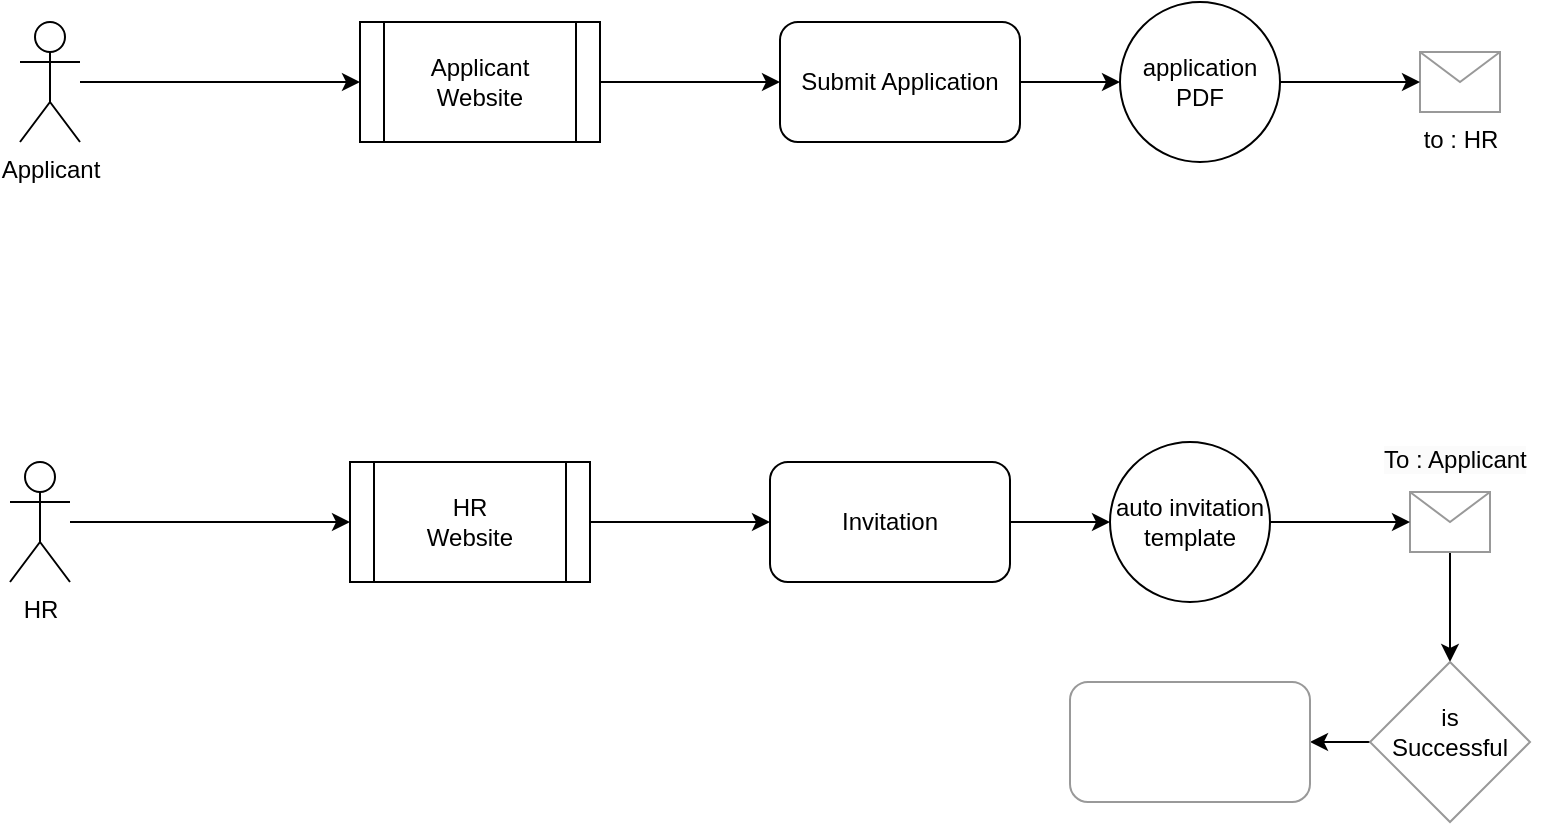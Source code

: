 <mxfile version="23.0.2" type="github">
  <diagram name="Page-1" id="7jnju3X13NSetyP83VK7">
    <mxGraphModel dx="1560" dy="790" grid="1" gridSize="10" guides="1" tooltips="1" connect="1" arrows="1" fold="1" page="1" pageScale="1" pageWidth="850" pageHeight="1100" math="0" shadow="0">
      <root>
        <mxCell id="0" />
        <mxCell id="1" parent="0" />
        <mxCell id="PZjx9glAYog10NwFBfw6-6" style="edgeStyle=orthogonalEdgeStyle;rounded=0;orthogonalLoop=1;jettySize=auto;html=1;entryX=0;entryY=0.5;entryDx=0;entryDy=0;" edge="1" parent="1" source="PZjx9glAYog10NwFBfw6-1" target="PZjx9glAYog10NwFBfw6-2">
          <mxGeometry relative="1" as="geometry" />
        </mxCell>
        <mxCell id="PZjx9glAYog10NwFBfw6-1" value="Applicant&lt;br&gt;Website" style="shape=process;whiteSpace=wrap;html=1;backgroundOutline=1;" vertex="1" parent="1">
          <mxGeometry x="230" y="60" width="120" height="60" as="geometry" />
        </mxCell>
        <mxCell id="PZjx9glAYog10NwFBfw6-11" value="" style="edgeStyle=orthogonalEdgeStyle;rounded=0;orthogonalLoop=1;jettySize=auto;html=1;" edge="1" parent="1" source="PZjx9glAYog10NwFBfw6-2" target="PZjx9glAYog10NwFBfw6-10">
          <mxGeometry relative="1" as="geometry" />
        </mxCell>
        <mxCell id="PZjx9glAYog10NwFBfw6-2" value="Submit Application" style="rounded=1;whiteSpace=wrap;html=1;" vertex="1" parent="1">
          <mxGeometry x="440" y="60" width="120" height="60" as="geometry" />
        </mxCell>
        <mxCell id="PZjx9glAYog10NwFBfw6-4" style="edgeStyle=orthogonalEdgeStyle;rounded=0;orthogonalLoop=1;jettySize=auto;html=1;entryX=0;entryY=0.5;entryDx=0;entryDy=0;" edge="1" parent="1" source="PZjx9glAYog10NwFBfw6-3" target="PZjx9glAYog10NwFBfw6-1">
          <mxGeometry relative="1" as="geometry" />
        </mxCell>
        <mxCell id="PZjx9glAYog10NwFBfw6-3" value="Applicant" style="shape=umlActor;verticalLabelPosition=bottom;verticalAlign=top;html=1;outlineConnect=0;" vertex="1" parent="1">
          <mxGeometry x="60" y="60" width="30" height="60" as="geometry" />
        </mxCell>
        <mxCell id="PZjx9glAYog10NwFBfw6-7" value="to : HR" style="verticalLabelPosition=bottom;shadow=0;dashed=0;align=center;html=1;verticalAlign=top;strokeWidth=1;shape=mxgraph.mockup.misc.mail2;strokeColor=#999999;" vertex="1" parent="1">
          <mxGeometry x="760" y="75" width="40" height="30" as="geometry" />
        </mxCell>
        <mxCell id="PZjx9glAYog10NwFBfw6-12" value="" style="edgeStyle=orthogonalEdgeStyle;rounded=0;orthogonalLoop=1;jettySize=auto;html=1;" edge="1" parent="1" source="PZjx9glAYog10NwFBfw6-10" target="PZjx9glAYog10NwFBfw6-7">
          <mxGeometry relative="1" as="geometry" />
        </mxCell>
        <mxCell id="PZjx9glAYog10NwFBfw6-10" value="application PDF" style="ellipse;whiteSpace=wrap;html=1;aspect=fixed;" vertex="1" parent="1">
          <mxGeometry x="610" y="50" width="80" height="80" as="geometry" />
        </mxCell>
        <mxCell id="PZjx9glAYog10NwFBfw6-13" style="edgeStyle=orthogonalEdgeStyle;rounded=0;orthogonalLoop=1;jettySize=auto;html=1;entryX=0;entryY=0.5;entryDx=0;entryDy=0;" edge="1" parent="1" source="PZjx9glAYog10NwFBfw6-14" target="PZjx9glAYog10NwFBfw6-16">
          <mxGeometry relative="1" as="geometry" />
        </mxCell>
        <mxCell id="PZjx9glAYog10NwFBfw6-14" value="HR&lt;br&gt;Website" style="shape=process;whiteSpace=wrap;html=1;backgroundOutline=1;" vertex="1" parent="1">
          <mxGeometry x="225" y="280" width="120" height="60" as="geometry" />
        </mxCell>
        <mxCell id="PZjx9glAYog10NwFBfw6-15" value="" style="edgeStyle=orthogonalEdgeStyle;rounded=0;orthogonalLoop=1;jettySize=auto;html=1;" edge="1" parent="1" source="PZjx9glAYog10NwFBfw6-16" target="PZjx9glAYog10NwFBfw6-21">
          <mxGeometry relative="1" as="geometry" />
        </mxCell>
        <mxCell id="PZjx9glAYog10NwFBfw6-16" value="Invitation" style="rounded=1;whiteSpace=wrap;html=1;" vertex="1" parent="1">
          <mxGeometry x="435" y="280" width="120" height="60" as="geometry" />
        </mxCell>
        <mxCell id="PZjx9glAYog10NwFBfw6-17" style="edgeStyle=orthogonalEdgeStyle;rounded=0;orthogonalLoop=1;jettySize=auto;html=1;entryX=0;entryY=0.5;entryDx=0;entryDy=0;" edge="1" parent="1" source="PZjx9glAYog10NwFBfw6-18" target="PZjx9glAYog10NwFBfw6-14">
          <mxGeometry relative="1" as="geometry" />
        </mxCell>
        <mxCell id="PZjx9glAYog10NwFBfw6-18" value="HR" style="shape=umlActor;verticalLabelPosition=bottom;verticalAlign=top;html=1;outlineConnect=0;" vertex="1" parent="1">
          <mxGeometry x="55" y="280" width="30" height="60" as="geometry" />
        </mxCell>
        <mxCell id="PZjx9glAYog10NwFBfw6-23" value="" style="edgeStyle=orthogonalEdgeStyle;rounded=0;orthogonalLoop=1;jettySize=auto;html=1;" edge="1" parent="1" source="PZjx9glAYog10NwFBfw6-19" target="PZjx9glAYog10NwFBfw6-22">
          <mxGeometry relative="1" as="geometry" />
        </mxCell>
        <mxCell id="PZjx9glAYog10NwFBfw6-19" value="" style="verticalLabelPosition=bottom;shadow=0;dashed=0;align=center;html=1;verticalAlign=top;strokeWidth=1;shape=mxgraph.mockup.misc.mail2;strokeColor=#999999;" vertex="1" parent="1">
          <mxGeometry x="755" y="295" width="40" height="30" as="geometry" />
        </mxCell>
        <mxCell id="PZjx9glAYog10NwFBfw6-20" value="" style="edgeStyle=orthogonalEdgeStyle;rounded=0;orthogonalLoop=1;jettySize=auto;html=1;" edge="1" parent="1" source="PZjx9glAYog10NwFBfw6-21" target="PZjx9glAYog10NwFBfw6-19">
          <mxGeometry relative="1" as="geometry" />
        </mxCell>
        <mxCell id="PZjx9glAYog10NwFBfw6-21" value="auto invitation template" style="ellipse;whiteSpace=wrap;html=1;aspect=fixed;" vertex="1" parent="1">
          <mxGeometry x="605" y="270" width="80" height="80" as="geometry" />
        </mxCell>
        <mxCell id="PZjx9glAYog10NwFBfw6-25" value="" style="edgeStyle=orthogonalEdgeStyle;rounded=0;orthogonalLoop=1;jettySize=auto;html=1;" edge="1" parent="1" source="PZjx9glAYog10NwFBfw6-22" target="PZjx9glAYog10NwFBfw6-24">
          <mxGeometry relative="1" as="geometry" />
        </mxCell>
        <mxCell id="PZjx9glAYog10NwFBfw6-22" value="&lt;br&gt;is&lt;br&gt;Successful" style="rhombus;whiteSpace=wrap;html=1;verticalAlign=top;strokeColor=#999999;shadow=0;dashed=0;strokeWidth=1;" vertex="1" parent="1">
          <mxGeometry x="735" y="380" width="80" height="80" as="geometry" />
        </mxCell>
        <mxCell id="PZjx9glAYog10NwFBfw6-24" value="" style="rounded=1;whiteSpace=wrap;html=1;verticalAlign=top;strokeColor=#999999;shadow=0;dashed=0;strokeWidth=1;" vertex="1" parent="1">
          <mxGeometry x="585" y="390" width="120" height="60" as="geometry" />
        </mxCell>
        <mxCell id="PZjx9glAYog10NwFBfw6-26" value="&lt;span style=&quot;color: rgb(0, 0, 0); font-family: Helvetica; font-size: 12px; font-style: normal; font-variant-ligatures: normal; font-variant-caps: normal; font-weight: 400; letter-spacing: normal; orphans: 2; text-align: center; text-indent: 0px; text-transform: none; widows: 2; word-spacing: 0px; -webkit-text-stroke-width: 0px; background-color: rgb(251, 251, 251); text-decoration-thickness: initial; text-decoration-style: initial; text-decoration-color: initial; float: none; display: inline !important;&quot;&gt;To : Applicant&lt;/span&gt;" style="text;whiteSpace=wrap;html=1;" vertex="1" parent="1">
          <mxGeometry x="740" y="265" width="80" height="30" as="geometry" />
        </mxCell>
      </root>
    </mxGraphModel>
  </diagram>
</mxfile>
